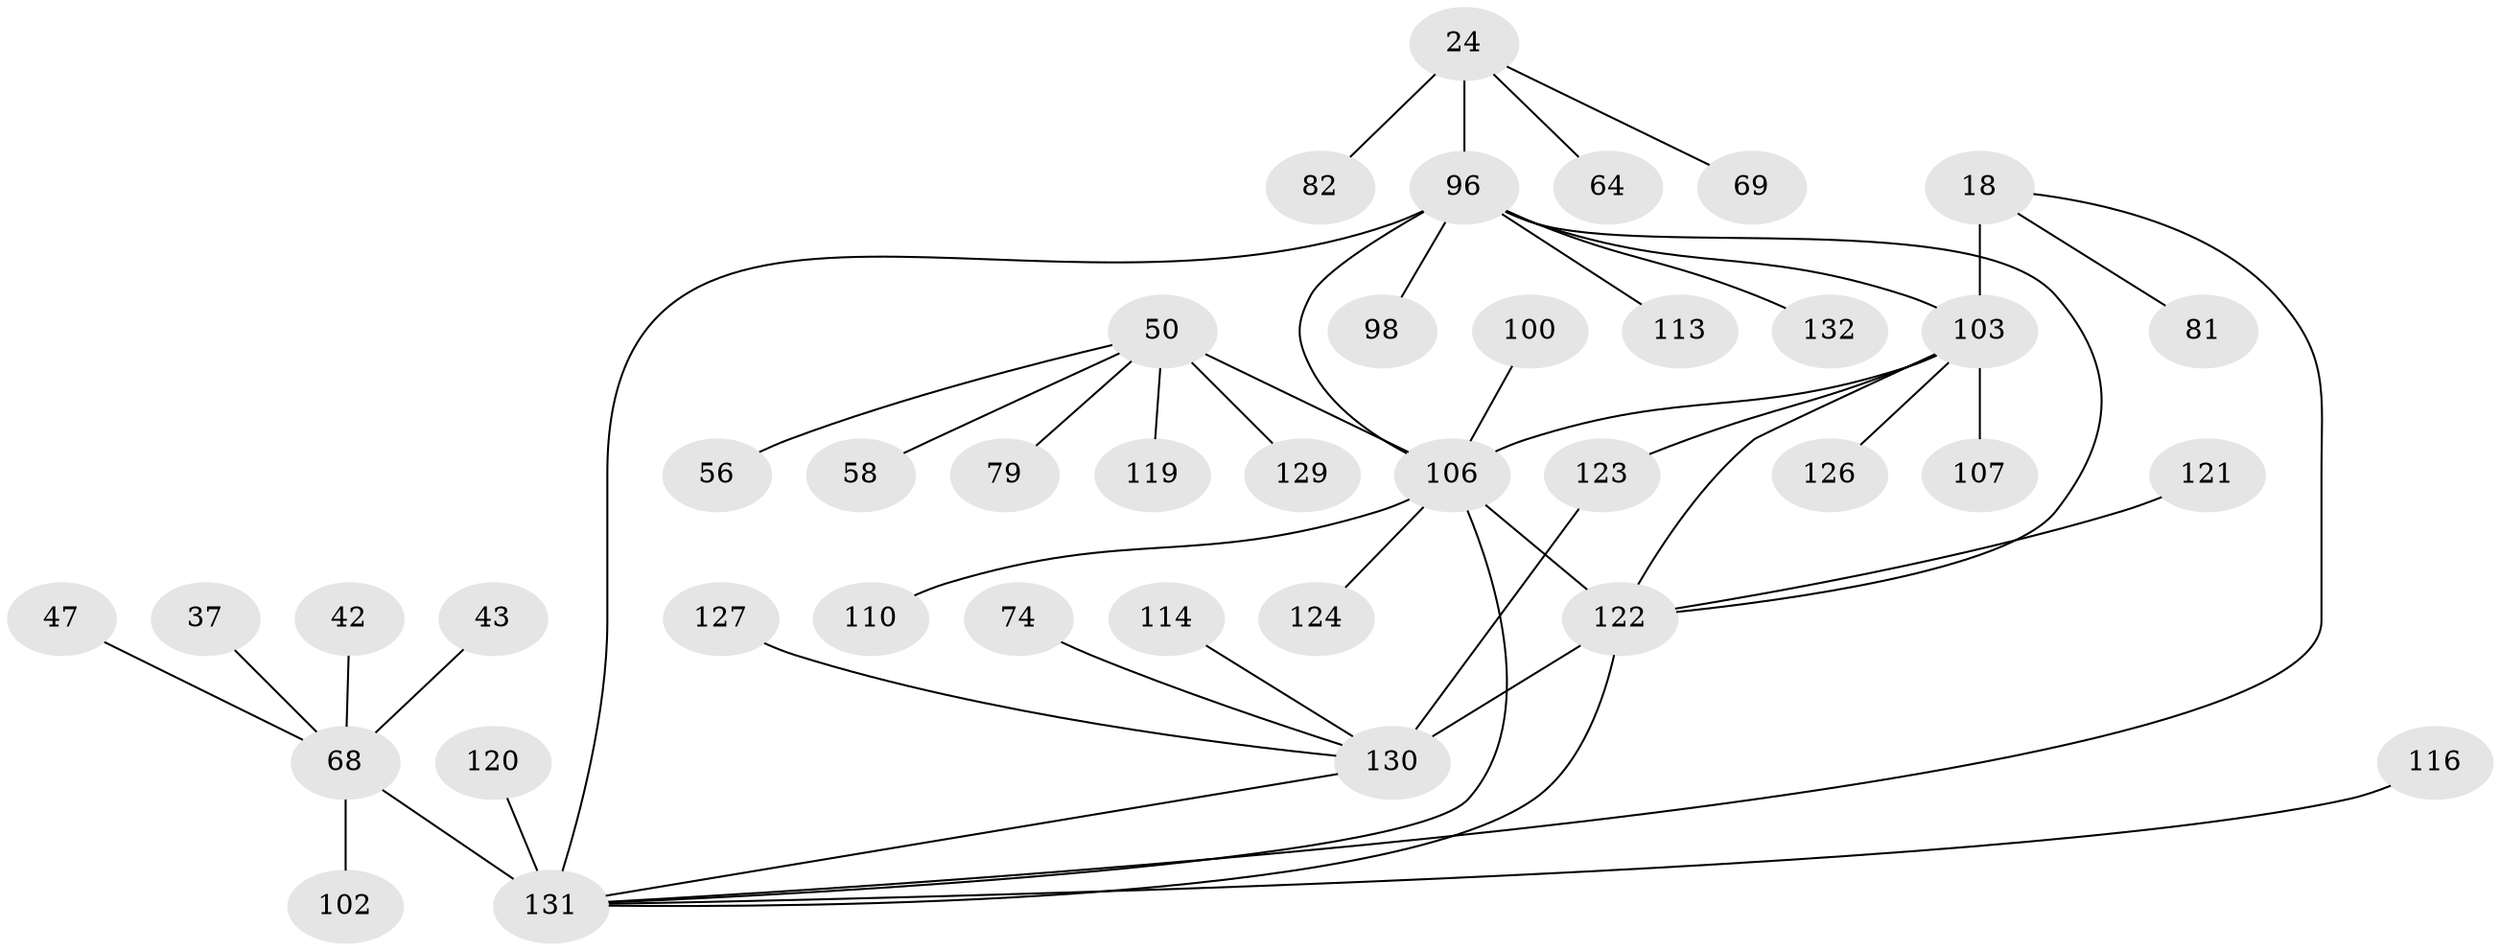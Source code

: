 // original degree distribution, {6: 0.03787878787878788, 12: 0.007575757575757576, 13: 0.007575757575757576, 7: 0.03787878787878788, 8: 0.05303030303030303, 9: 0.030303030303030304, 11: 0.007575757575757576, 10: 0.03787878787878788, 15: 0.007575757575757576, 1: 0.6060606060606061, 2: 0.12878787878787878, 4: 0.007575757575757576, 3: 0.022727272727272728, 5: 0.007575757575757576}
// Generated by graph-tools (version 1.1) at 2025/58/03/04/25 21:58:49]
// undirected, 39 vertices, 46 edges
graph export_dot {
graph [start="1"]
  node [color=gray90,style=filled];
  18 [super="+13"];
  24 [super="+22"];
  37;
  42;
  43;
  47;
  50 [super="+6+39+4"];
  56;
  58;
  64;
  68 [super="+27"];
  69;
  74;
  79;
  81;
  82;
  96 [super="+65+66"];
  98;
  100 [super="+60"];
  102;
  103 [super="+95"];
  106 [super="+73+3+41+53+61+80+99"];
  107;
  110;
  113;
  114;
  116;
  119 [super="+49"];
  120;
  121;
  122 [super="+117"];
  123 [super="+112+118"];
  124;
  126 [super="+125"];
  127;
  129 [super="+128"];
  130 [super="+12"];
  131 [super="+28+30+32+78+36+46+52+55+57+72+77+83+88+89+97+108+109+111"];
  132;
  18 -- 81;
  18 -- 131;
  18 -- 103 [weight=8];
  24 -- 69;
  24 -- 82;
  24 -- 64;
  24 -- 96 [weight=8];
  37 -- 68;
  42 -- 68;
  43 -- 68;
  47 -- 68;
  50 -- 58;
  50 -- 56;
  50 -- 106 [weight=8];
  50 -- 79;
  50 -- 129;
  50 -- 119;
  68 -- 131 [weight=8];
  68 -- 102;
  74 -- 130;
  96 -- 131 [weight=2];
  96 -- 132;
  96 -- 98;
  96 -- 106 [weight=2];
  96 -- 113;
  96 -- 122;
  96 -- 103 [weight=2];
  100 -- 106;
  103 -- 106 [weight=2];
  103 -- 107;
  103 -- 122;
  103 -- 123;
  103 -- 126;
  106 -- 110;
  106 -- 124;
  106 -- 131 [weight=3];
  106 -- 122;
  114 -- 130;
  116 -- 131;
  120 -- 131;
  121 -- 122;
  122 -- 130 [weight=8];
  122 -- 131;
  123 -- 130;
  127 -- 130;
  130 -- 131;
}
